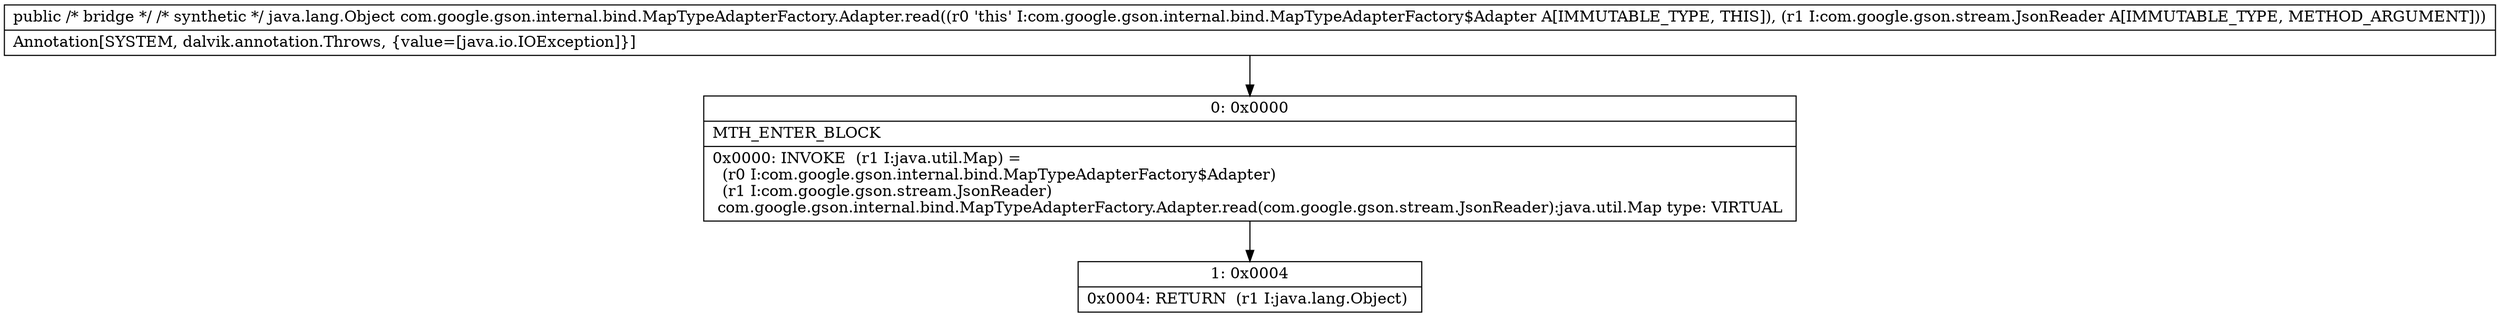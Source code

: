 digraph "CFG forcom.google.gson.internal.bind.MapTypeAdapterFactory.Adapter.read(Lcom\/google\/gson\/stream\/JsonReader;)Ljava\/lang\/Object;" {
Node_0 [shape=record,label="{0\:\ 0x0000|MTH_ENTER_BLOCK\l|0x0000: INVOKE  (r1 I:java.util.Map) = \l  (r0 I:com.google.gson.internal.bind.MapTypeAdapterFactory$Adapter)\l  (r1 I:com.google.gson.stream.JsonReader)\l com.google.gson.internal.bind.MapTypeAdapterFactory.Adapter.read(com.google.gson.stream.JsonReader):java.util.Map type: VIRTUAL \l}"];
Node_1 [shape=record,label="{1\:\ 0x0004|0x0004: RETURN  (r1 I:java.lang.Object) \l}"];
MethodNode[shape=record,label="{public \/* bridge *\/ \/* synthetic *\/ java.lang.Object com.google.gson.internal.bind.MapTypeAdapterFactory.Adapter.read((r0 'this' I:com.google.gson.internal.bind.MapTypeAdapterFactory$Adapter A[IMMUTABLE_TYPE, THIS]), (r1 I:com.google.gson.stream.JsonReader A[IMMUTABLE_TYPE, METHOD_ARGUMENT]))  | Annotation[SYSTEM, dalvik.annotation.Throws, \{value=[java.io.IOException]\}]\l}"];
MethodNode -> Node_0;
Node_0 -> Node_1;
}

